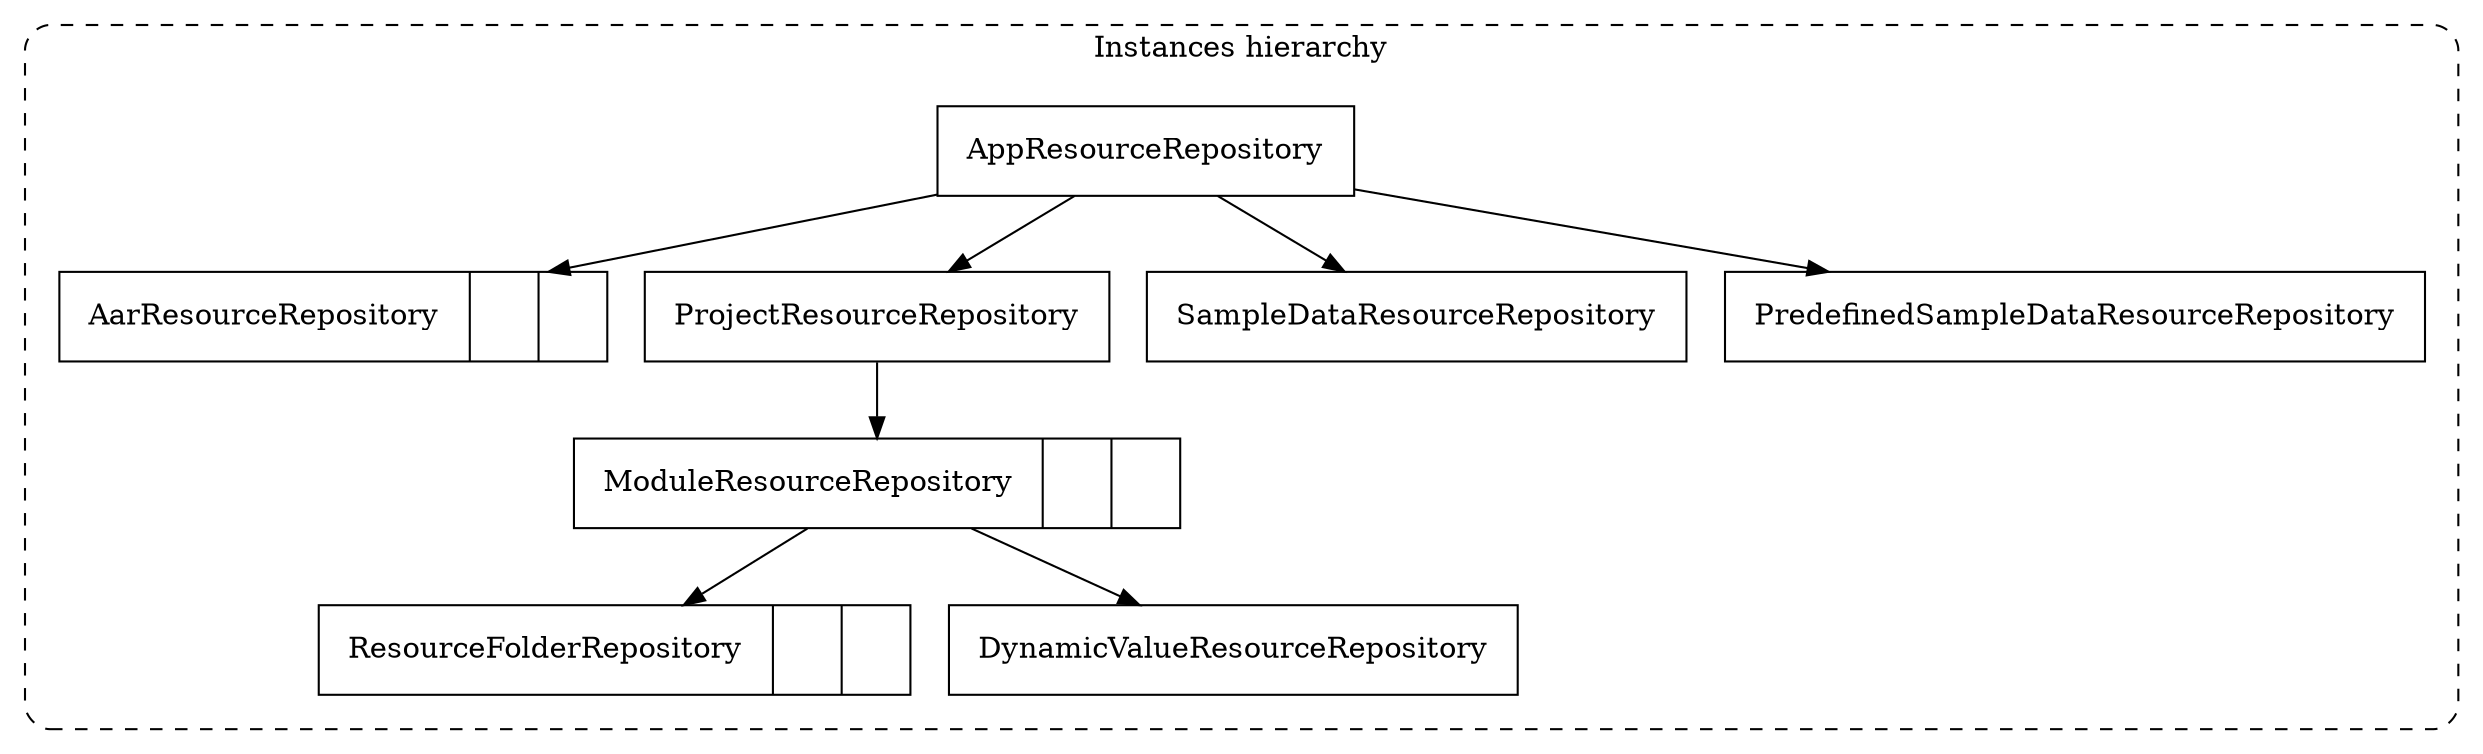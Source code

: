 // A graph showing the hierarchy of application resource repositories
digraph {
  node [shape=box, margin=0.2];

  subgraph cluster_instance_hierarchy {
    graph [style="dashed, rounded", label="Instances hierarchy", margin="16pt"];

    AarResourceRepository [shape=record, label="AarResourceRepository||"]
    ModuleResourceRepository [shape=record, label="ModuleResourceRepository||"]
    ResourceFolderRepository [shape=record, label="ResourceFolderRepository||"]

    AppResourceRepository -> ProjectResourceRepository
    AppResourceRepository -> SampleDataResourceRepository
    AppResourceRepository -> AarResourceRepository
    AppResourceRepository -> PredefinedSampleDataResourceRepository

    ProjectResourceRepository -> ModuleResourceRepository

    ModuleResourceRepository -> DynamicValueResourceRepository
    ModuleResourceRepository -> ResourceFolderRepository
  }
}